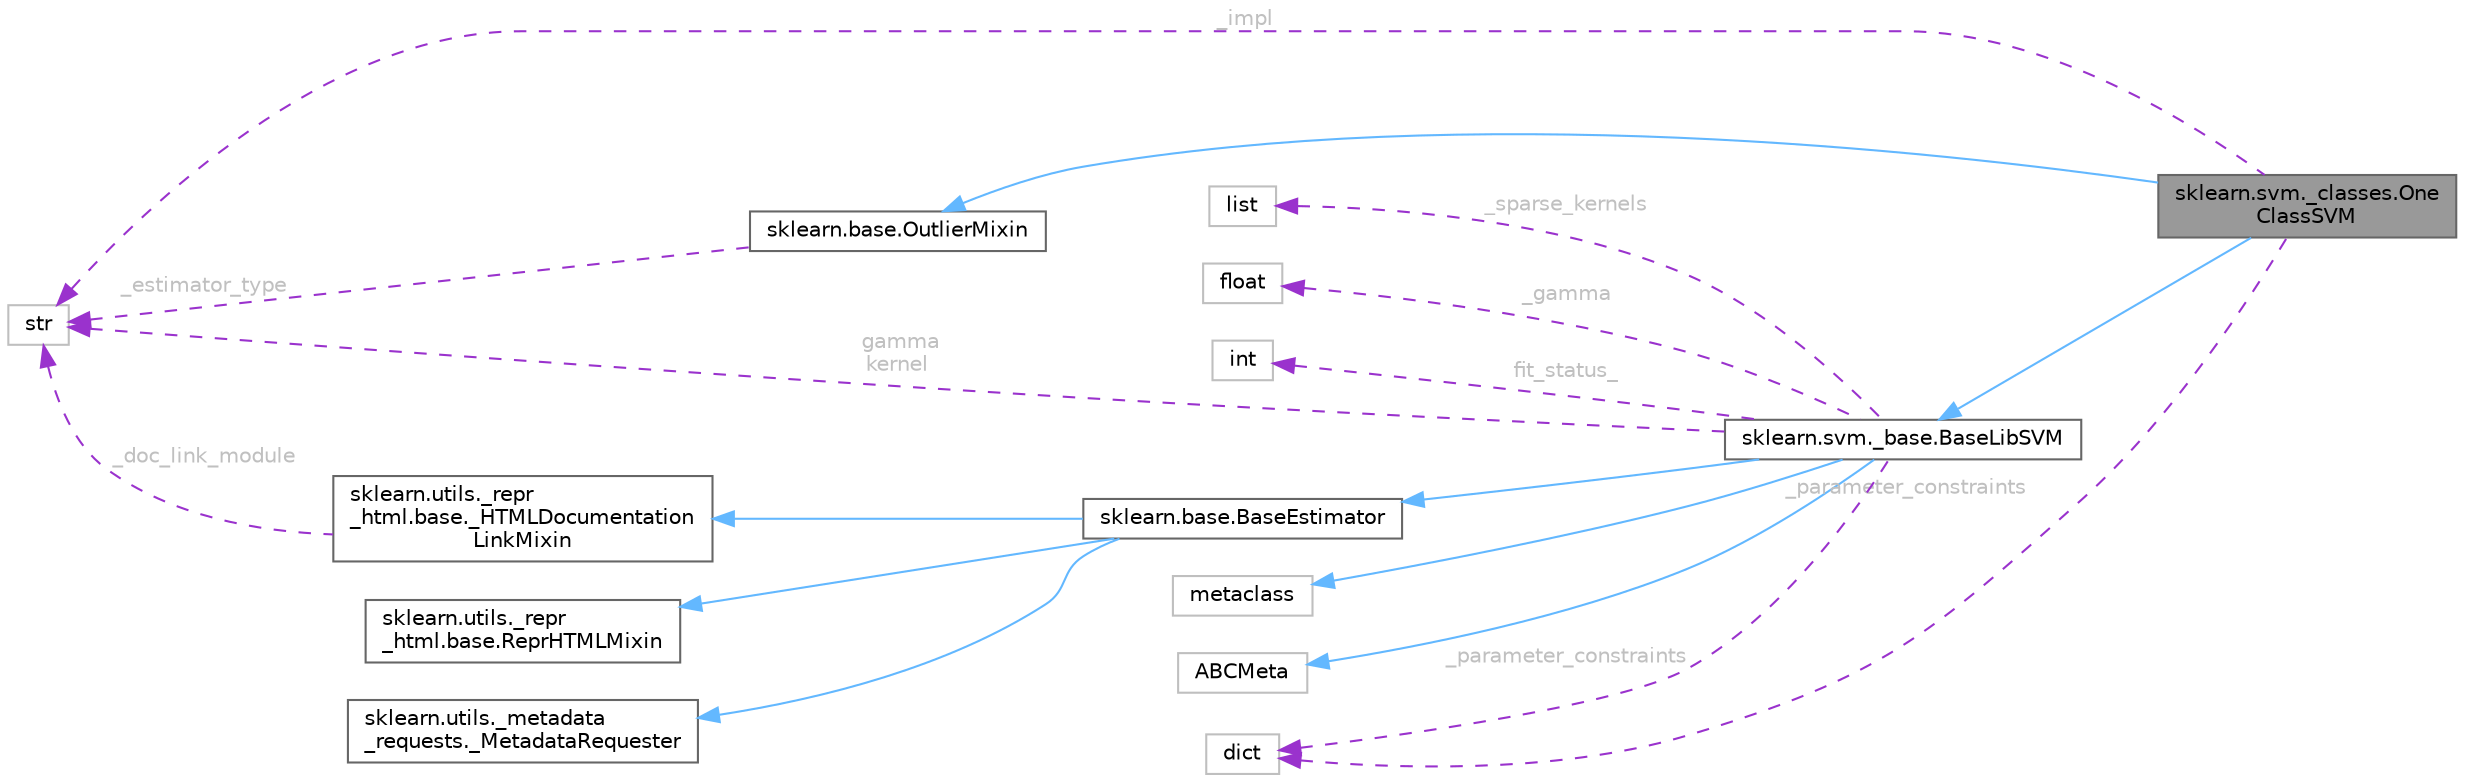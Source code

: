 digraph "sklearn.svm._classes.OneClassSVM"
{
 // LATEX_PDF_SIZE
  bgcolor="transparent";
  edge [fontname=Helvetica,fontsize=10,labelfontname=Helvetica,labelfontsize=10];
  node [fontname=Helvetica,fontsize=10,shape=box,height=0.2,width=0.4];
  rankdir="LR";
  Node1 [id="Node000001",label="sklearn.svm._classes.One\lClassSVM",height=0.2,width=0.4,color="gray40", fillcolor="grey60", style="filled", fontcolor="black",tooltip=" "];
  Node2 -> Node1 [id="edge18_Node000001_Node000002",dir="back",color="steelblue1",style="solid",tooltip=" "];
  Node2 [id="Node000002",label="sklearn.base.OutlierMixin",height=0.2,width=0.4,color="gray40", fillcolor="white", style="filled",URL="$d6/de1/classsklearn_1_1base_1_1OutlierMixin.html",tooltip=" "];
  Node3 -> Node2 [id="edge19_Node000002_Node000003",dir="back",color="darkorchid3",style="dashed",tooltip=" ",label=" _estimator_type",fontcolor="grey" ];
  Node3 [id="Node000003",label="str",height=0.2,width=0.4,color="grey75", fillcolor="white", style="filled",tooltip=" "];
  Node4 -> Node1 [id="edge20_Node000001_Node000004",dir="back",color="steelblue1",style="solid",tooltip=" "];
  Node4 [id="Node000004",label="sklearn.svm._base.BaseLibSVM",height=0.2,width=0.4,color="gray40", fillcolor="white", style="filled",URL="$de/daf/classsklearn_1_1svm_1_1__base_1_1BaseLibSVM.html",tooltip=" "];
  Node5 -> Node4 [id="edge21_Node000004_Node000005",dir="back",color="steelblue1",style="solid",tooltip=" "];
  Node5 [id="Node000005",label="sklearn.base.BaseEstimator",height=0.2,width=0.4,color="gray40", fillcolor="white", style="filled",URL="$d3/d20/classsklearn_1_1base_1_1BaseEstimator.html",tooltip=" "];
  Node6 -> Node5 [id="edge22_Node000005_Node000006",dir="back",color="steelblue1",style="solid",tooltip=" "];
  Node6 [id="Node000006",label="sklearn.utils._repr\l_html.base.ReprHTMLMixin",height=0.2,width=0.4,color="gray40", fillcolor="white", style="filled",URL="$d3/d50/classsklearn_1_1utils_1_1__repr__html_1_1base_1_1ReprHTMLMixin.html",tooltip=" "];
  Node7 -> Node5 [id="edge23_Node000005_Node000007",dir="back",color="steelblue1",style="solid",tooltip=" "];
  Node7 [id="Node000007",label="sklearn.utils._repr\l_html.base._HTMLDocumentation\lLinkMixin",height=0.2,width=0.4,color="gray40", fillcolor="white", style="filled",URL="$d5/d05/classsklearn_1_1utils_1_1__repr__html_1_1base_1_1__HTMLDocumentationLinkMixin.html",tooltip=" "];
  Node3 -> Node7 [id="edge24_Node000007_Node000003",dir="back",color="darkorchid3",style="dashed",tooltip=" ",label=" _doc_link_module",fontcolor="grey" ];
  Node8 -> Node5 [id="edge25_Node000005_Node000008",dir="back",color="steelblue1",style="solid",tooltip=" "];
  Node8 [id="Node000008",label="sklearn.utils._metadata\l_requests._MetadataRequester",height=0.2,width=0.4,color="gray40", fillcolor="white", style="filled",URL="$d6/dfa/classsklearn_1_1utils_1_1__metadata__requests_1_1__MetadataRequester.html",tooltip=" "];
  Node9 -> Node4 [id="edge26_Node000004_Node000009",dir="back",color="steelblue1",style="solid",tooltip=" "];
  Node9 [id="Node000009",label="metaclass",height=0.2,width=0.4,color="grey75", fillcolor="white", style="filled",URL="$d1/d9a/classmetaclass.html",tooltip=" "];
  Node10 -> Node4 [id="edge27_Node000004_Node000010",dir="back",color="steelblue1",style="solid",tooltip=" "];
  Node10 [id="Node000010",label="ABCMeta",height=0.2,width=0.4,color="grey75", fillcolor="white", style="filled",URL="$df/d42/classABCMeta.html",tooltip=" "];
  Node11 -> Node4 [id="edge28_Node000004_Node000011",dir="back",color="darkorchid3",style="dashed",tooltip=" ",label=" _parameter_constraints",fontcolor="grey" ];
  Node11 [id="Node000011",label="dict",height=0.2,width=0.4,color="grey75", fillcolor="white", style="filled",tooltip=" "];
  Node12 -> Node4 [id="edge29_Node000004_Node000012",dir="back",color="darkorchid3",style="dashed",tooltip=" ",label=" _sparse_kernels",fontcolor="grey" ];
  Node12 [id="Node000012",label="list",height=0.2,width=0.4,color="grey75", fillcolor="white", style="filled",tooltip=" "];
  Node3 -> Node4 [id="edge30_Node000004_Node000003",dir="back",color="darkorchid3",style="dashed",tooltip=" ",label=" gamma\nkernel",fontcolor="grey" ];
  Node13 -> Node4 [id="edge31_Node000004_Node000013",dir="back",color="darkorchid3",style="dashed",tooltip=" ",label=" _gamma",fontcolor="grey" ];
  Node13 [id="Node000013",label="float",height=0.2,width=0.4,color="grey75", fillcolor="white", style="filled",tooltip=" "];
  Node14 -> Node4 [id="edge32_Node000004_Node000014",dir="back",color="darkorchid3",style="dashed",tooltip=" ",label=" fit_status_",fontcolor="grey" ];
  Node14 [id="Node000014",label="int",height=0.2,width=0.4,color="grey75", fillcolor="white", style="filled",tooltip=" "];
  Node3 -> Node1 [id="edge33_Node000001_Node000003",dir="back",color="darkorchid3",style="dashed",tooltip=" ",label=" _impl",fontcolor="grey" ];
  Node11 -> Node1 [id="edge34_Node000001_Node000011",dir="back",color="darkorchid3",style="dashed",tooltip=" ",label=" _parameter_constraints",fontcolor="grey" ];
}
